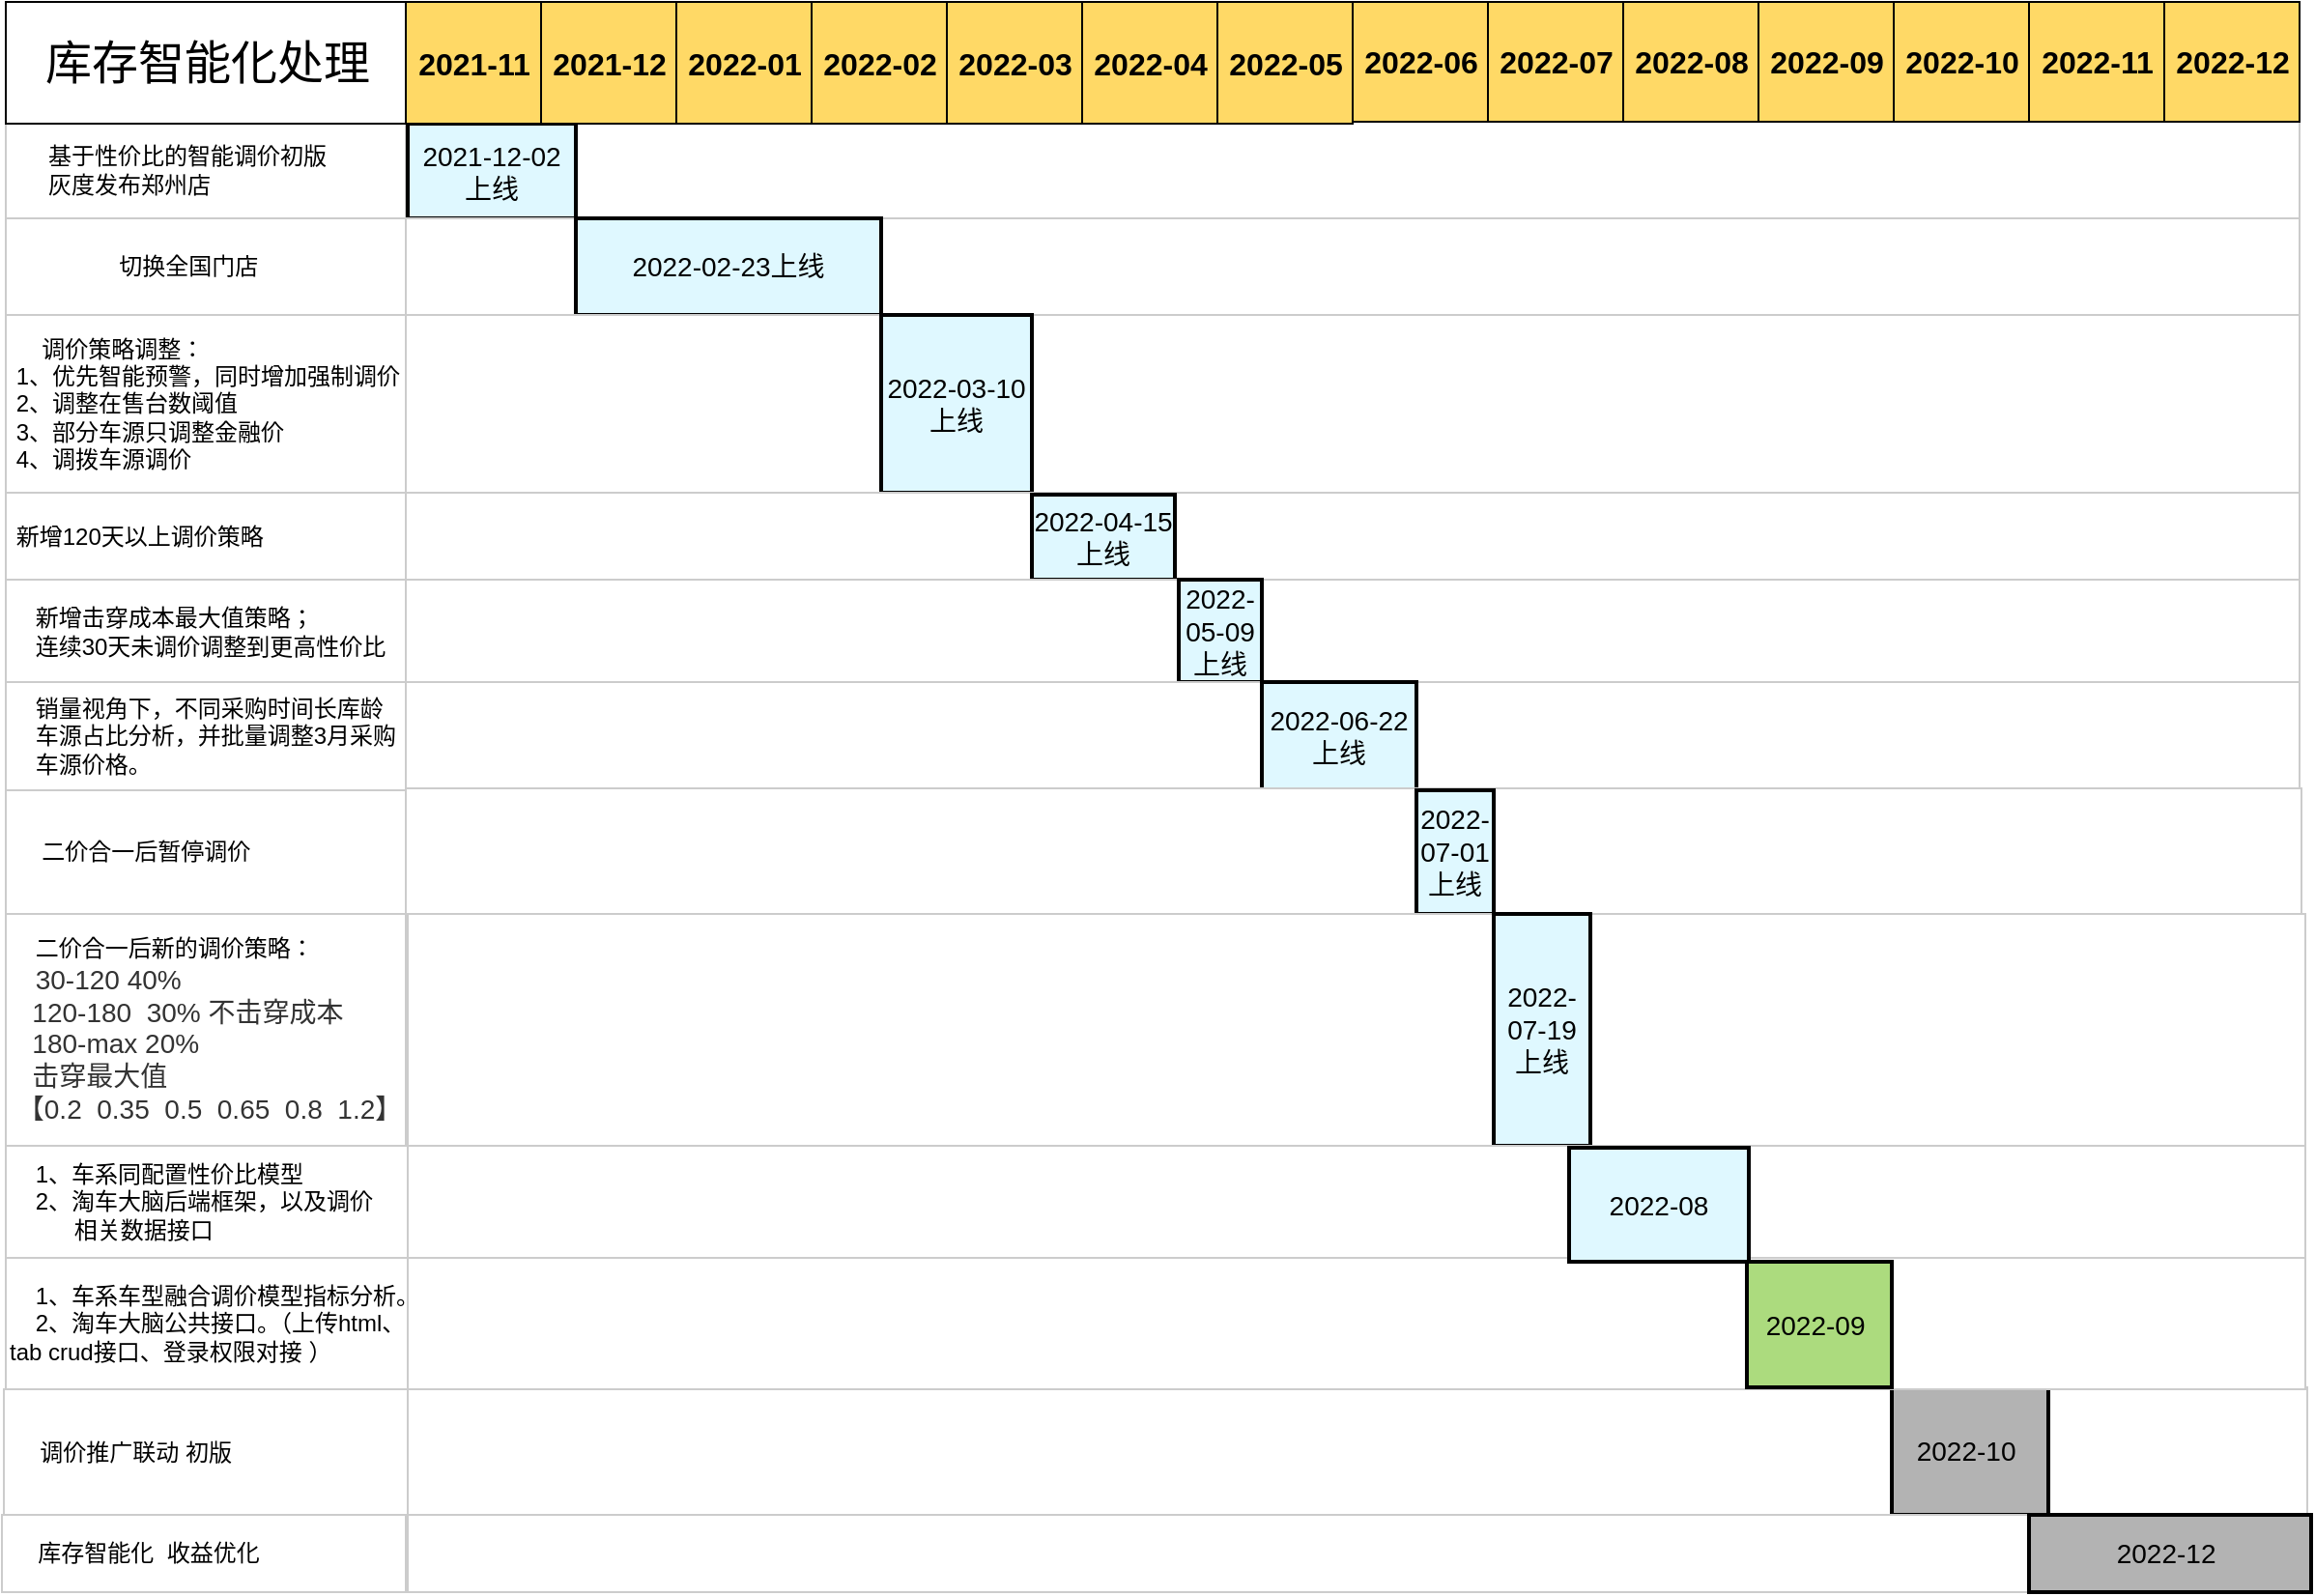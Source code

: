 <mxfile version="20.2.8" type="github">
  <diagram name="Page-1" id="fc2ac565-0d4e-3f0d-88b0-a54af1634ed7">
    <mxGraphModel dx="2302" dy="1162" grid="0" gridSize="10" guides="1" tooltips="1" connect="0" arrows="1" fold="1" page="1" pageScale="1.5" pageWidth="1169" pageHeight="827" background="none" math="0" shadow="0">
      <root>
        <mxCell id="0" style=";html=1;" />
        <mxCell id="1" style=";html=1;" parent="0" />
        <mxCell id="75" value="&amp;nbsp; &amp;nbsp; &amp;nbsp; 基于性价比的智能调价初版 &lt;br&gt;&amp;nbsp; &amp;nbsp; &amp;nbsp; 灰度发布郑州店" style="align=left;strokeColor=#CCCCCC;html=1;" parent="1" vertex="1">
          <mxGeometry x="410" y="150" width="207" height="50" as="geometry" />
        </mxCell>
        <mxCell id="2" value="库存智能化处理" style="strokeWidth=1;fontStyle=0;html=1;" parent="1" vertex="1">
          <mxGeometry x="410" y="130" width="207" height="20" as="geometry" />
        </mxCell>
        <mxCell id="67c90442a009f359-291" value="" style="align=left;strokeColor=#CCCCCC;html=1;" parent="1" vertex="1">
          <mxGeometry x="617" y="150" width="980" height="50" as="geometry" />
        </mxCell>
        <mxCell id="4" value="2021-11" style="strokeWidth=1;fontStyle=0;html=1;" parent="1" vertex="1">
          <mxGeometry x="617" y="130" width="70" height="20" as="geometry" />
        </mxCell>
        <mxCell id="67c90442a009f359-278" value="2021-12" style="strokeWidth=1;fontStyle=0;html=1;" parent="1" vertex="1">
          <mxGeometry x="687" y="130" width="70" height="20" as="geometry" />
        </mxCell>
        <mxCell id="67c90442a009f359-279" value="2022-01" style="strokeWidth=1;fontStyle=0;html=1;" parent="1" vertex="1">
          <mxGeometry x="757" y="130" width="70" height="20" as="geometry" />
        </mxCell>
        <mxCell id="67c90442a009f359-280" value="2022-02" style="strokeWidth=1;fontStyle=0;html=1;" parent="1" vertex="1">
          <mxGeometry x="827" y="130" width="70" height="20" as="geometry" />
        </mxCell>
        <mxCell id="67c90442a009f359-281" value="2022-03" style="strokeWidth=1;fontStyle=0;html=1;" parent="1" vertex="1">
          <mxGeometry x="897" y="130" width="70" height="20" as="geometry" />
        </mxCell>
        <mxCell id="67c90442a009f359-282" value="2022-04" style="strokeWidth=1;fontStyle=0;html=1;" parent="1" vertex="1">
          <mxGeometry x="967" y="130" width="70" height="20" as="geometry" />
        </mxCell>
        <mxCell id="67c90442a009f359-283" value="2022-05" style="strokeWidth=1;fontStyle=0;html=1;" parent="1" vertex="1">
          <mxGeometry x="1037" y="130" width="70" height="20" as="geometry" />
        </mxCell>
        <mxCell id="67c90442a009f359-284" value="&lt;font style=&quot;font-size: 16px;&quot;&gt;&lt;b&gt;2022-06&lt;/b&gt;&lt;/font&gt;" style="strokeWidth=1;fontStyle=0;html=1;fillColor=#FFD966;" parent="1" vertex="1">
          <mxGeometry x="1107" y="88" width="70" height="62" as="geometry" />
        </mxCell>
        <mxCell id="67c90442a009f359-285" value="&lt;font style=&quot;font-size: 16px;&quot;&gt;&lt;b&gt;2022-07&lt;/b&gt;&lt;/font&gt;" style="strokeWidth=1;fontStyle=0;html=1;fillColor=#FFD966;" parent="1" vertex="1">
          <mxGeometry x="1177" y="88" width="70" height="62" as="geometry" />
        </mxCell>
        <mxCell id="67c90442a009f359-286" value="&lt;font style=&quot;font-size: 16px;&quot;&gt;&lt;b&gt;2022-08&lt;/b&gt;&lt;/font&gt;" style="strokeWidth=1;fontStyle=0;html=1;fillColor=#FFD966;" parent="1" vertex="1">
          <mxGeometry x="1247" y="88" width="70" height="62" as="geometry" />
        </mxCell>
        <mxCell id="67c90442a009f359-287" value="&lt;font style=&quot;font-size: 16px;&quot;&gt;&lt;b&gt;2022-09&lt;/b&gt;&lt;/font&gt;" style="strokeWidth=1;fontStyle=0;html=1;fillColor=#FFD966;" parent="1" vertex="1">
          <mxGeometry x="1317" y="88" width="70" height="62" as="geometry" />
        </mxCell>
        <mxCell id="67c90442a009f359-288" value="&lt;font style=&quot;font-size: 16px;&quot;&gt;&lt;b&gt;2022-10&lt;/b&gt;&lt;/font&gt;" style="strokeWidth=1;fontStyle=0;html=1;fillColor=#FFD966;" parent="1" vertex="1">
          <mxGeometry x="1387" y="88" width="70" height="62" as="geometry" />
        </mxCell>
        <mxCell id="67c90442a009f359-299" value="2021-12-02&lt;br&gt;上线" style="whiteSpace=wrap;html=1;strokeWidth=2;fillColor=#DFF8FF;gradientColor=none;fontSize=14;align=center;strokeColor=#000000;" parent="1" vertex="1">
          <mxGeometry x="618" y="151" width="87" height="49" as="geometry" />
        </mxCell>
        <mxCell id="I9fv8p5_7N1Rlb_XpEn9-100" value="&lt;font style=&quot;font-size: 16px;&quot;&gt;&lt;b&gt;2022-11&lt;/b&gt;&lt;/font&gt;" style="strokeWidth=1;fontStyle=0;html=1;fillColor=#FFD966;" parent="1" vertex="1">
          <mxGeometry x="1457" y="88" width="70" height="62" as="geometry" />
        </mxCell>
        <mxCell id="I9fv8p5_7N1Rlb_XpEn9-101" value="&lt;font style=&quot;font-size: 16px;&quot;&gt;&lt;b&gt;2022-12&lt;/b&gt;&lt;/font&gt;" style="strokeWidth=1;fontStyle=0;html=1;fillColor=#FFD966;" parent="1" vertex="1">
          <mxGeometry x="1527" y="88" width="70" height="62" as="geometry" />
        </mxCell>
        <mxCell id="I9fv8p5_7N1Rlb_XpEn9-103" value="&amp;nbsp; &amp;nbsp; &amp;nbsp; &amp;nbsp; &amp;nbsp; &amp;nbsp; &amp;nbsp; &amp;nbsp; &amp;nbsp;切换全国门店" style="align=left;strokeColor=#CCCCCC;html=1;" parent="1" vertex="1">
          <mxGeometry x="410" y="200" width="207" height="50" as="geometry" />
        </mxCell>
        <mxCell id="I9fv8p5_7N1Rlb_XpEn9-104" value="" style="align=left;strokeColor=#CCCCCC;html=1;" parent="1" vertex="1">
          <mxGeometry x="617" y="200" width="980" height="50" as="geometry" />
        </mxCell>
        <mxCell id="I9fv8p5_7N1Rlb_XpEn9-105" value="2022-02-23上线" style="whiteSpace=wrap;html=1;strokeWidth=2;fillColor=#DFF8FF;gradientColor=none;fontSize=14;align=center;strokeColor=#000000;" parent="1" vertex="1">
          <mxGeometry x="705" y="200" width="158" height="50" as="geometry" />
        </mxCell>
        <mxCell id="I9fv8p5_7N1Rlb_XpEn9-107" value="&amp;nbsp; &amp;nbsp; &amp;nbsp;调价策略调整：&lt;br&gt;&amp;nbsp;1、优先智能预警，同时增加强制调价&lt;br&gt;&amp;nbsp;2、调整在售台数阈值&lt;br&gt;&amp;nbsp;3、部分车源只调整金融价&lt;br&gt;&amp;nbsp;4、调拨车源调价" style="align=left;strokeColor=#CCCCCC;html=1;" parent="1" vertex="1">
          <mxGeometry x="410" y="250" width="207" height="92" as="geometry" />
        </mxCell>
        <mxCell id="I9fv8p5_7N1Rlb_XpEn9-108" value="" style="align=left;strokeColor=#CCCCCC;html=1;" parent="1" vertex="1">
          <mxGeometry x="617" y="250" width="980" height="92" as="geometry" />
        </mxCell>
        <mxCell id="I9fv8p5_7N1Rlb_XpEn9-109" value="2022-03-10上线" style="whiteSpace=wrap;html=1;strokeWidth=2;fillColor=#DFF8FF;gradientColor=none;fontSize=14;align=center;strokeColor=#020203;" parent="1" vertex="1">
          <mxGeometry x="863" y="250" width="78" height="92" as="geometry" />
        </mxCell>
        <mxCell id="I9fv8p5_7N1Rlb_XpEn9-110" value="&lt;span style=&quot;white-space: pre;&quot;&gt; &lt;/span&gt;新增120天以上调价策略" style="align=left;strokeColor=#CCCCCC;html=1;" parent="1" vertex="1">
          <mxGeometry x="410" y="342" width="207" height="45" as="geometry" />
        </mxCell>
        <mxCell id="I9fv8p5_7N1Rlb_XpEn9-111" value="" style="align=left;strokeColor=#CCCCCC;html=1;" parent="1" vertex="1">
          <mxGeometry x="617" y="342" width="980" height="45" as="geometry" />
        </mxCell>
        <mxCell id="I9fv8p5_7N1Rlb_XpEn9-112" value="2022-04-15上线" style="whiteSpace=wrap;html=1;strokeWidth=2;fillColor=#DFF8FF;gradientColor=none;fontSize=14;align=center;strokeColor=#000000;" parent="1" vertex="1">
          <mxGeometry x="941" y="343" width="74" height="44" as="geometry" />
        </mxCell>
        <mxCell id="I9fv8p5_7N1Rlb_XpEn9-113" value="&amp;nbsp; &amp;nbsp; 新增击穿成本最大值策略；&lt;br&gt;&amp;nbsp; &amp;nbsp; 连续30天未调价调整到更高性价比" style="align=left;strokeColor=#CCCCCC;html=1;" parent="1" vertex="1">
          <mxGeometry x="410" y="387" width="207" height="53" as="geometry" />
        </mxCell>
        <mxCell id="I9fv8p5_7N1Rlb_XpEn9-114" value="" style="align=left;strokeColor=#CCCCCC;html=1;" parent="1" vertex="1">
          <mxGeometry x="617" y="387" width="980" height="53" as="geometry" />
        </mxCell>
        <mxCell id="I9fv8p5_7N1Rlb_XpEn9-116" value="2022-05-09上线" style="whiteSpace=wrap;html=1;strokeWidth=2;fillColor=#DFF8FF;gradientColor=none;fontSize=14;align=center;strokeColor=#000000;" parent="1" vertex="1">
          <mxGeometry x="1017" y="387" width="43" height="53" as="geometry" />
        </mxCell>
        <mxCell id="I9fv8p5_7N1Rlb_XpEn9-117" value="&amp;nbsp; &amp;nbsp; 销量视角下，不同采购时间长库龄&lt;br&gt;&amp;nbsp; &amp;nbsp; 车源占比分析，并批量调整3月采购&lt;br&gt;&amp;nbsp; &amp;nbsp; 车源价格。" style="align=left;strokeColor=#CCCCCC;html=1;" parent="1" vertex="1">
          <mxGeometry x="410" y="440" width="207" height="56" as="geometry" />
        </mxCell>
        <mxCell id="I9fv8p5_7N1Rlb_XpEn9-118" value="" style="align=left;strokeColor=#CCCCCC;html=1;" parent="1" vertex="1">
          <mxGeometry x="617" y="440" width="980" height="56" as="geometry" />
        </mxCell>
        <mxCell id="I9fv8p5_7N1Rlb_XpEn9-119" value="2022-06-22&lt;br&gt;上线" style="whiteSpace=wrap;html=1;strokeWidth=2;fillColor=#DFF8FF;gradientColor=none;fontSize=14;align=center;strokeColor=#000000;" parent="1" vertex="1">
          <mxGeometry x="1060" y="440" width="80" height="56" as="geometry" />
        </mxCell>
        <mxCell id="I9fv8p5_7N1Rlb_XpEn9-120" value="&amp;nbsp; &amp;nbsp; &amp;nbsp;二价合一后暂停调价" style="align=left;strokeColor=#CCCCCC;html=1;" parent="1" vertex="1">
          <mxGeometry x="410" y="496" width="207" height="64" as="geometry" />
        </mxCell>
        <mxCell id="I9fv8p5_7N1Rlb_XpEn9-121" value="" style="align=left;strokeColor=#CCCCCC;html=1;" parent="1" vertex="1">
          <mxGeometry x="617" y="495" width="981" height="65" as="geometry" />
        </mxCell>
        <mxCell id="I9fv8p5_7N1Rlb_XpEn9-122" value="2022-07-01&lt;br&gt;上线" style="whiteSpace=wrap;html=1;strokeWidth=2;fillColor=#DFF8FF;gradientColor=none;fontSize=14;align=center;strokeColor=#000000;" parent="1" vertex="1">
          <mxGeometry x="1140" y="496" width="40" height="64" as="geometry" />
        </mxCell>
        <mxCell id="I9fv8p5_7N1Rlb_XpEn9-123" value="&amp;nbsp; &amp;nbsp; 二价合一后新的调价策略：&lt;br&gt;&amp;nbsp; &amp;nbsp; &lt;span style=&quot;background-color: rgb(255, 255, 255); color: rgb(51, 51, 51); font-family: Arial, sans-serif; font-size: 14px;&quot;&gt;30-120 40%&amp;nbsp;&lt;br&gt;&lt;/span&gt;&lt;span style=&quot;background-color: rgb(255, 255, 255); color: rgb(51, 51, 51); font-family: Arial, sans-serif; font-size: 14px;&quot;&gt;&amp;nbsp; &amp;nbsp;120-180&amp;nbsp; 30% 不击穿成本&lt;br&gt;&lt;/span&gt;&lt;span style=&quot;background-color: rgb(255, 255, 255); color: rgb(51, 51, 51); font-family: Arial, sans-serif; font-size: 14px;&quot;&gt;&amp;nbsp; &amp;nbsp;180-max 20%&amp;nbsp; &amp;nbsp;&lt;br&gt;&amp;nbsp; &amp;nbsp;击穿最大值&lt;br&gt;&amp;nbsp;【0.2&amp;nbsp; 0.35&amp;nbsp; 0.5&amp;nbsp; 0.65&amp;nbsp; 0.8&amp;nbsp; 1.2】&lt;/span&gt;&lt;span style=&quot;background-color: rgb(255, 255, 255); color: rgb(51, 51, 51); font-family: Arial, sans-serif; font-size: 14px;&quot;&gt;&lt;br&gt;&lt;/span&gt;" style="align=left;strokeColor=#CCCCCC;html=1;" parent="1" vertex="1">
          <mxGeometry x="410" y="560" width="207" height="120" as="geometry" />
        </mxCell>
        <mxCell id="I9fv8p5_7N1Rlb_XpEn9-124" value="" style="align=left;strokeColor=#CCCCCC;html=1;" parent="1" vertex="1">
          <mxGeometry x="618" y="560" width="982" height="120" as="geometry" />
        </mxCell>
        <mxCell id="I9fv8p5_7N1Rlb_XpEn9-125" value="2022-07-19上线" style="whiteSpace=wrap;html=1;strokeWidth=2;fillColor=#DFF8FF;gradientColor=none;fontSize=14;align=center;strokeColor=#000000;" parent="1" vertex="1">
          <mxGeometry x="1180" y="560" width="50" height="120" as="geometry" />
        </mxCell>
        <mxCell id="I9fv8p5_7N1Rlb_XpEn9-126" value="&amp;nbsp; &amp;nbsp; 1、车系同配置性价比模型&lt;br&gt;&amp;nbsp; &amp;nbsp; 2、淘车大脑后端框架，以及调价&lt;br&gt;&amp;nbsp; &amp;nbsp; &amp;nbsp; &amp;nbsp; &amp;nbsp; 相关数据接口" style="align=left;strokeColor=#CCCCCC;html=1;" parent="1" vertex="1">
          <mxGeometry x="410" y="680" width="209" height="58" as="geometry" />
        </mxCell>
        <mxCell id="I9fv8p5_7N1Rlb_XpEn9-127" value="" style="align=left;strokeColor=#CCCCCC;html=1;" parent="1" vertex="1">
          <mxGeometry x="618" y="680" width="982" height="58" as="geometry" />
        </mxCell>
        <mxCell id="I9fv8p5_7N1Rlb_XpEn9-129" value="&amp;nbsp; &amp;nbsp; &amp;nbsp;调价推广联动 初版" style="align=left;strokeColor=#CCCCCC;html=1;" parent="1" vertex="1">
          <mxGeometry x="409" y="806" width="209" height="65" as="geometry" />
        </mxCell>
        <mxCell id="I9fv8p5_7N1Rlb_XpEn9-130" value="" style="align=left;strokeColor=#CCCCCC;html=1;" parent="1" vertex="1">
          <mxGeometry x="618" y="805" width="983" height="66" as="geometry" />
        </mxCell>
        <mxCell id="I9fv8p5_7N1Rlb_XpEn9-131" value="2022-10&amp;nbsp;" style="whiteSpace=wrap;html=1;strokeWidth=2;fillColor=#B3B3B3;gradientColor=none;fontSize=14;align=center;strokeColor=#000000;" parent="1" vertex="1">
          <mxGeometry x="1386" y="805" width="81" height="66" as="geometry" />
        </mxCell>
        <mxCell id="I9fv8p5_7N1Rlb_XpEn9-132" value="&amp;nbsp; &amp;nbsp; &amp;nbsp;库存智能化&amp;nbsp; 收益优化" style="align=left;strokeColor=#CCCCCC;html=1;" parent="1" vertex="1">
          <mxGeometry x="408" y="871" width="209" height="40" as="geometry" />
        </mxCell>
        <mxCell id="I9fv8p5_7N1Rlb_XpEn9-133" value="" style="align=left;strokeColor=#CCCCCC;html=1;" parent="1" vertex="1">
          <mxGeometry x="618" y="871" width="979" height="40" as="geometry" />
        </mxCell>
        <mxCell id="I9fv8p5_7N1Rlb_XpEn9-134" value="2022-12&amp;nbsp;" style="whiteSpace=wrap;html=1;strokeWidth=2;fillColor=#B3B3B3;gradientColor=none;fontSize=14;align=center;strokeColor=#000000;" parent="1" vertex="1">
          <mxGeometry x="1457" y="871" width="146" height="40" as="geometry" />
        </mxCell>
        <mxCell id="I9fv8p5_7N1Rlb_XpEn9-135" value="&lt;font style=&quot;font-size: 24px;&quot;&gt;库存智能化处理&lt;/font&gt;" style="strokeWidth=1;fontStyle=0;html=1;" parent="1" vertex="1">
          <mxGeometry x="410" y="88" width="207" height="63" as="geometry" />
        </mxCell>
        <mxCell id="I9fv8p5_7N1Rlb_XpEn9-136" value="&lt;font style=&quot;font-size: 16px;&quot;&gt;&lt;b&gt;2021-11&lt;/b&gt;&lt;/font&gt;" style="strokeWidth=1;fontStyle=0;html=1;fillColor=#FFD966;" parent="1" vertex="1">
          <mxGeometry x="617" y="88" width="70" height="63" as="geometry" />
        </mxCell>
        <mxCell id="I9fv8p5_7N1Rlb_XpEn9-137" value="&lt;font style=&quot;font-size: 16px;&quot;&gt;&lt;b&gt;2021-12&lt;/b&gt;&lt;/font&gt;" style="strokeWidth=1;fontStyle=0;html=1;fillColor=#FFD966;" parent="1" vertex="1">
          <mxGeometry x="687" y="88" width="70" height="63" as="geometry" />
        </mxCell>
        <mxCell id="I9fv8p5_7N1Rlb_XpEn9-138" value="&lt;font style=&quot;font-size: 16px;&quot;&gt;&lt;b&gt;2022-01&lt;/b&gt;&lt;/font&gt;" style="strokeWidth=1;fontStyle=0;html=1;fillColor=#FFD966;" parent="1" vertex="1">
          <mxGeometry x="757" y="88" width="70" height="63" as="geometry" />
        </mxCell>
        <mxCell id="I9fv8p5_7N1Rlb_XpEn9-139" value="&lt;font style=&quot;font-size: 16px;&quot;&gt;&lt;b&gt;2022-02&lt;/b&gt;&lt;/font&gt;" style="strokeWidth=1;fontStyle=0;html=1;fillColor=#FFD966;" parent="1" vertex="1">
          <mxGeometry x="827" y="88" width="70" height="63" as="geometry" />
        </mxCell>
        <mxCell id="I9fv8p5_7N1Rlb_XpEn9-140" value="&lt;font style=&quot;font-size: 16px;&quot;&gt;&lt;b&gt;2022-03&lt;/b&gt;&lt;/font&gt;" style="strokeWidth=1;fontStyle=0;html=1;fillColor=#FFD966;" parent="1" vertex="1">
          <mxGeometry x="897" y="88" width="70" height="63" as="geometry" />
        </mxCell>
        <mxCell id="I9fv8p5_7N1Rlb_XpEn9-141" value="&lt;font style=&quot;font-size: 16px;&quot;&gt;&lt;b&gt;2022-04&lt;/b&gt;&lt;/font&gt;" style="strokeWidth=1;fontStyle=0;html=1;fillColor=#FFD966;" parent="1" vertex="1">
          <mxGeometry x="967" y="88" width="70" height="63" as="geometry" />
        </mxCell>
        <mxCell id="I9fv8p5_7N1Rlb_XpEn9-142" value="&lt;font style=&quot;font-size: 16px;&quot;&gt;&lt;b&gt;2022-05&lt;/b&gt;&lt;/font&gt;" style="strokeWidth=1;fontStyle=0;html=1;fillColor=#FFD966;" parent="1" vertex="1">
          <mxGeometry x="1037" y="88" width="70" height="63" as="geometry" />
        </mxCell>
        <mxCell id="CG_0NmQSOikO7I8BzDPE-75" value="&amp;nbsp; &amp;nbsp; 1、车系车型融合调价模型指标分析。&lt;br&gt;&amp;nbsp; &amp;nbsp; 2、淘车大脑公共接口。（上传html、&lt;br&gt;tab crud接口、登录权限对接 ）" style="align=left;strokeColor=#CCCCCC;html=1;" vertex="1" parent="1">
          <mxGeometry x="410" y="738" width="208" height="68" as="geometry" />
        </mxCell>
        <mxCell id="CG_0NmQSOikO7I8BzDPE-76" value="" style="align=left;strokeColor=#CCCCCC;html=1;" vertex="1" parent="1">
          <mxGeometry x="618" y="738" width="982" height="68" as="geometry" />
        </mxCell>
        <mxCell id="CG_0NmQSOikO7I8BzDPE-79" value="2022-09&amp;nbsp;" style="whiteSpace=wrap;html=1;strokeWidth=2;fillColor=#ACDB7E;gradientColor=none;fontSize=14;align=center;strokeColor=#000000;" vertex="1" parent="1">
          <mxGeometry x="1311" y="740" width="75" height="65" as="geometry" />
        </mxCell>
        <mxCell id="CG_0NmQSOikO7I8BzDPE-80" value="2022-08" style="whiteSpace=wrap;html=1;strokeWidth=2;fillColor=#DFF8FF;gradientColor=none;fontSize=14;align=center;strokeColor=#000000;" vertex="1" parent="1">
          <mxGeometry x="1219" y="681" width="93" height="59" as="geometry" />
        </mxCell>
      </root>
    </mxGraphModel>
  </diagram>
</mxfile>

